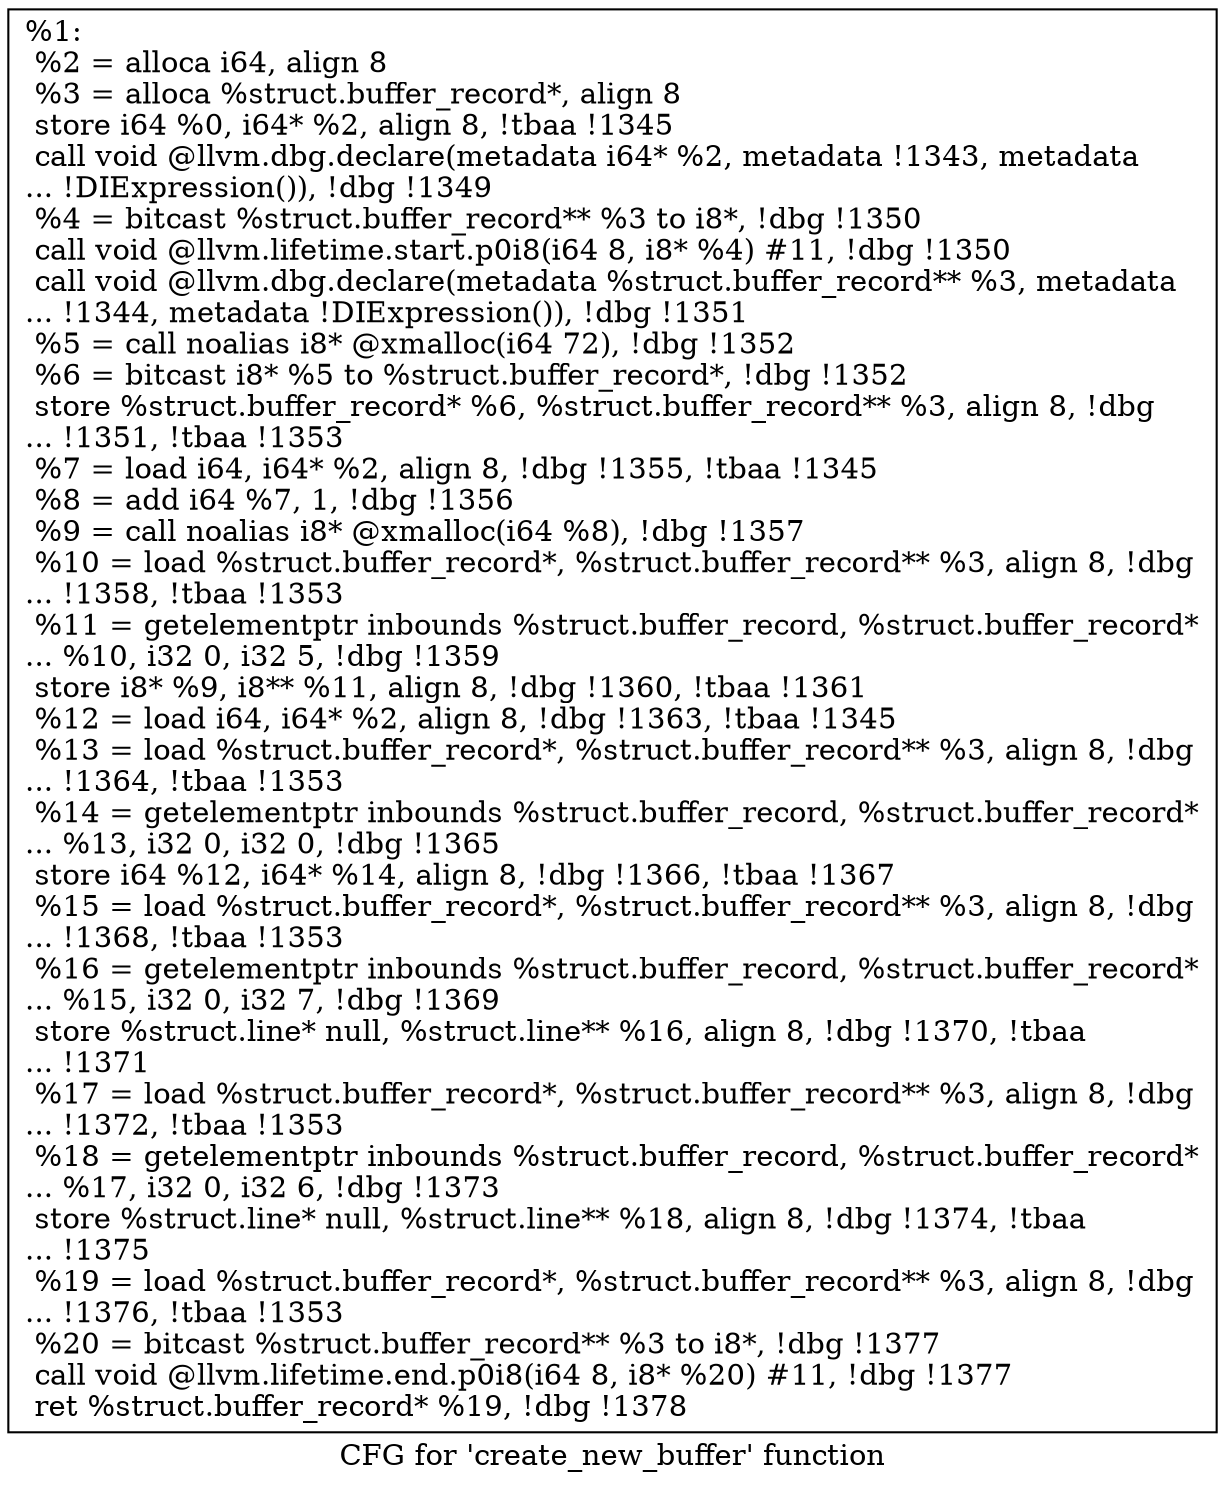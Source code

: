 digraph "CFG for 'create_new_buffer' function" {
	label="CFG for 'create_new_buffer' function";

	Node0x13744a0 [shape=record,label="{%1:\l  %2 = alloca i64, align 8\l  %3 = alloca %struct.buffer_record*, align 8\l  store i64 %0, i64* %2, align 8, !tbaa !1345\l  call void @llvm.dbg.declare(metadata i64* %2, metadata !1343, metadata\l... !DIExpression()), !dbg !1349\l  %4 = bitcast %struct.buffer_record** %3 to i8*, !dbg !1350\l  call void @llvm.lifetime.start.p0i8(i64 8, i8* %4) #11, !dbg !1350\l  call void @llvm.dbg.declare(metadata %struct.buffer_record** %3, metadata\l... !1344, metadata !DIExpression()), !dbg !1351\l  %5 = call noalias i8* @xmalloc(i64 72), !dbg !1352\l  %6 = bitcast i8* %5 to %struct.buffer_record*, !dbg !1352\l  store %struct.buffer_record* %6, %struct.buffer_record** %3, align 8, !dbg\l... !1351, !tbaa !1353\l  %7 = load i64, i64* %2, align 8, !dbg !1355, !tbaa !1345\l  %8 = add i64 %7, 1, !dbg !1356\l  %9 = call noalias i8* @xmalloc(i64 %8), !dbg !1357\l  %10 = load %struct.buffer_record*, %struct.buffer_record** %3, align 8, !dbg\l... !1358, !tbaa !1353\l  %11 = getelementptr inbounds %struct.buffer_record, %struct.buffer_record*\l... %10, i32 0, i32 5, !dbg !1359\l  store i8* %9, i8** %11, align 8, !dbg !1360, !tbaa !1361\l  %12 = load i64, i64* %2, align 8, !dbg !1363, !tbaa !1345\l  %13 = load %struct.buffer_record*, %struct.buffer_record** %3, align 8, !dbg\l... !1364, !tbaa !1353\l  %14 = getelementptr inbounds %struct.buffer_record, %struct.buffer_record*\l... %13, i32 0, i32 0, !dbg !1365\l  store i64 %12, i64* %14, align 8, !dbg !1366, !tbaa !1367\l  %15 = load %struct.buffer_record*, %struct.buffer_record** %3, align 8, !dbg\l... !1368, !tbaa !1353\l  %16 = getelementptr inbounds %struct.buffer_record, %struct.buffer_record*\l... %15, i32 0, i32 7, !dbg !1369\l  store %struct.line* null, %struct.line** %16, align 8, !dbg !1370, !tbaa\l... !1371\l  %17 = load %struct.buffer_record*, %struct.buffer_record** %3, align 8, !dbg\l... !1372, !tbaa !1353\l  %18 = getelementptr inbounds %struct.buffer_record, %struct.buffer_record*\l... %17, i32 0, i32 6, !dbg !1373\l  store %struct.line* null, %struct.line** %18, align 8, !dbg !1374, !tbaa\l... !1375\l  %19 = load %struct.buffer_record*, %struct.buffer_record** %3, align 8, !dbg\l... !1376, !tbaa !1353\l  %20 = bitcast %struct.buffer_record** %3 to i8*, !dbg !1377\l  call void @llvm.lifetime.end.p0i8(i64 8, i8* %20) #11, !dbg !1377\l  ret %struct.buffer_record* %19, !dbg !1378\l}"];
}
